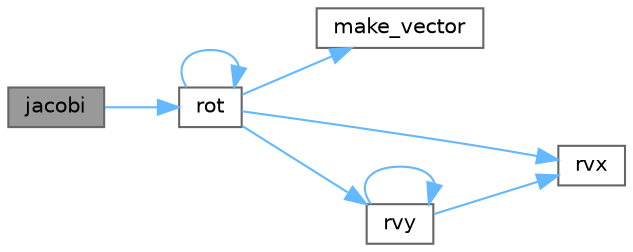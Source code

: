 digraph "jacobi"
{
 // LATEX_PDF_SIZE
  bgcolor="transparent";
  edge [fontname=Helvetica,fontsize=10,labelfontname=Helvetica,labelfontsize=10];
  node [fontname=Helvetica,fontsize=10,shape=box,height=0.2,width=0.4];
  rankdir="LR";
  Node1 [id="Node000001",label="jacobi",height=0.2,width=0.4,color="gray40", fillcolor="grey60", style="filled", fontcolor="black",tooltip=" "];
  Node1 -> Node2 [id="edge1_Node000001_Node000002",color="steelblue1",style="solid",tooltip=" "];
  Node2 [id="Node000002",label="rot",height=0.2,width=0.4,color="grey40", fillcolor="white", style="filled",URL="$level1__real__impl_8h.html#a6085d1e47159b776e841c37e5c45f105",tooltip=" "];
  Node2 -> Node3 [id="edge2_Node000002_Node000003",color="steelblue1",style="solid",tooltip=" "];
  Node3 [id="Node000003",label="make_vector",height=0.2,width=0.4,color="grey40", fillcolor="white", style="filled",URL="$external_2taskflow_23rd-party_2eigen-3_83_87_2blas_2common_8h.html#a5271e1713820dbe05a27309a551c63a8",tooltip=" "];
  Node2 -> Node2 [id="edge3_Node000002_Node000002",color="steelblue1",style="solid",tooltip=" "];
  Node2 -> Node4 [id="edge4_Node000002_Node000004",color="steelblue1",style="solid",tooltip=" "];
  Node4 [id="Node000004",label="rvx",height=0.2,width=0.4,color="grey40", fillcolor="white", style="filled",URL="$level1__cplx__impl_8h.html#aea9f76f637a9f8d02bd24e43e8bb5d9f",tooltip=" "];
  Node2 -> Node5 [id="edge5_Node000002_Node000005",color="steelblue1",style="solid",tooltip=" "];
  Node5 [id="Node000005",label="rvy",height=0.2,width=0.4,color="grey40", fillcolor="white", style="filled",URL="$level1__cplx__impl_8h.html#a9844f3d7447c4d825a5a6423bb7cd95f",tooltip=" "];
  Node5 -> Node4 [id="edge6_Node000005_Node000004",color="steelblue1",style="solid",tooltip=" "];
  Node5 -> Node5 [id="edge7_Node000005_Node000005",color="steelblue1",style="solid",tooltip=" "];
}
